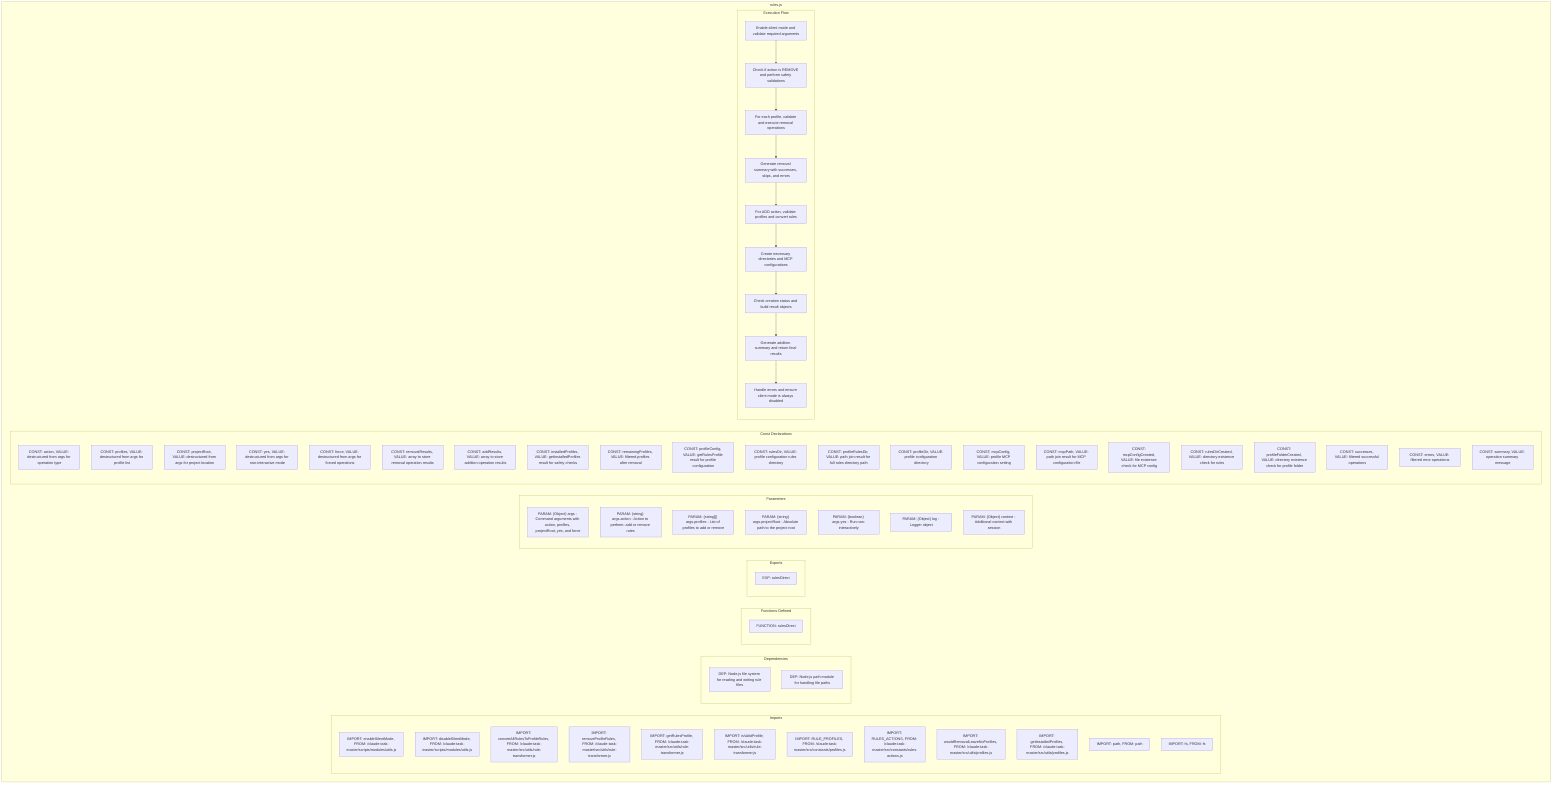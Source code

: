 flowchart TB
    subgraph Imports["Imports"]
        I1["IMPORT: enableSilentMode, FROM: /claude-task-master/scripts/modules/utils.js"]
        I2["IMPORT: disableSilentMode, FROM: /claude-task-master/scripts/modules/utils.js"]
        I3["IMPORT: convertAllRulesToProfileRules, FROM: /claude-task-master/src/utils/rule-transformer.js"]
        I4["IMPORT: removeProfileRules, FROM: /claude-task-master/src/utils/rule-transformer.js"]
        I5["IMPORT: getRulesProfile, FROM: /claude-task-master/src/utils/rule-transformer.js"]
        I6["IMPORT: isValidProfile, FROM: /claude-task-master/src/utils/rule-transformer.js"]
        I7["IMPORT: RULE_PROFILES, FROM: /claude-task-master/src/constants/profiles.js"]
        I8["IMPORT: RULES_ACTIONS, FROM: /claude-task-master/src/constants/rules-actions.js"]
        I9["IMPORT: wouldRemovalLeaveNoProfiles, FROM: /claude-task-master/src/utils/profiles.js"]
        I10["IMPORT: getInstalledProfiles, FROM: /claude-task-master/src/utils/profiles.js"]
        I11["IMPORT: path, FROM: path"]
        I12["IMPORT: fs, FROM: fs"]
    end
    
    subgraph Dependencies["Dependencies"]
        D1["DEP: Node.js file system for reading and writing rule files"]
        D2["DEP: Node.js path module for handling file paths"]
    end
    
    subgraph FunctionsDefined["Functions Defined"]
        FU1["FUNCTION: rulesDirect"]
    end
    
    subgraph Exports["Exports"]
        E1["EXP: rulesDirect"]
    end
    
    subgraph Parameters["Parameters"]
        P1["PARAM: {Object} args - Command arguments with action, profiles, projectRoot, yes, and force"]
        P2["PARAM: {string} args.action - Action to perform: add or remove rules"]
        P3["PARAM: {string[]} args.profiles - List of profiles to add or remove"]
        P4["PARAM: {string} args.projectRoot - Absolute path to the project root"]
        P5["PARAM: {boolean} args.yes - Run non-interactively"]
        P6["PARAM: {Object} log - Logger object"]
        P7["PARAM: {Object} context - Additional context with session"]
    end
    
    subgraph Constants["Const Declarations"]
        C1["CONST: action, VALUE: destructured from args for operation type"]
        C2["CONST: profiles, VALUE: destructured from args for profile list"]
        C3["CONST: projectRoot, VALUE: destructured from args for project location"]
        C4["CONST: yes, VALUE: destructured from args for non-interactive mode"]
        C5["CONST: force, VALUE: destructured from args for forced operations"]
        C6["CONST: removalResults, VALUE: array to store removal operation results"]
        C7["CONST: addResults, VALUE: array to store addition operation results"]
        C8["CONST: installedProfiles, VALUE: getInstalledProfiles result for safety checks"]
        C9["CONST: remainingProfiles, VALUE: filtered profiles after removal"]
        C10["CONST: profileConfig, VALUE: getRulesProfile result for profile configuration"]
        C11["CONST: rulesDir, VALUE: profile configuration rules directory"]
        C12["CONST: profileRulesDir, VALUE: path join result for full rules directory path"]
        C13["CONST: profileDir, VALUE: profile configuration directory"]
        C14["CONST: mcpConfig, VALUE: profile MCP configuration setting"]
        C15["CONST: mcpPath, VALUE: path join result for MCP configuration file"]
        C16["CONST: mcpConfigCreated, VALUE: file existence check for MCP config"]
        C17["CONST: rulesDirCreated, VALUE: directory existence check for rules"]
        C18["CONST: profileFolderCreated, VALUE: directory existence check for profile folder"]
        C19["CONST: successes, VALUE: filtered successful operations"]
        C20["CONST: errors, VALUE: filtered error operations"]
        C21["CONST: summary, VALUE: operation summary message"]
    end
    
    subgraph ExecutionFlow["Execution Flow"]
        FL1["Enable silent mode and validate required arguments"]
        FL2["Check if action is REMOVE and perform safety validations"]
        FL3["For each profile, validate and execute removal operations"]
        FL4["Generate removal summary with successes, skips, and errors"]
        FL5["For ADD action, validate profiles and convert rules"]
        FL6["Create necessary directories and MCP configurations"]
        FL7["Check creation status and build result objects"]
        FL8["Generate addition summary and return final results"]
        FL9["Handle errors and ensure silent mode is always disabled"]
    end
    
    subgraph rules["rules.js"]
        Imports
        Dependencies
        FunctionsDefined
        Exports
        Parameters
        Constants
        ExecutionFlow
    end
    
    FL1 --> FL2
    FL2 --> FL3
    FL3 --> FL4
    FL4 --> FL5
    FL5 --> FL6
    FL6 --> FL7
    FL7 --> FL8
    FL8 --> FL9